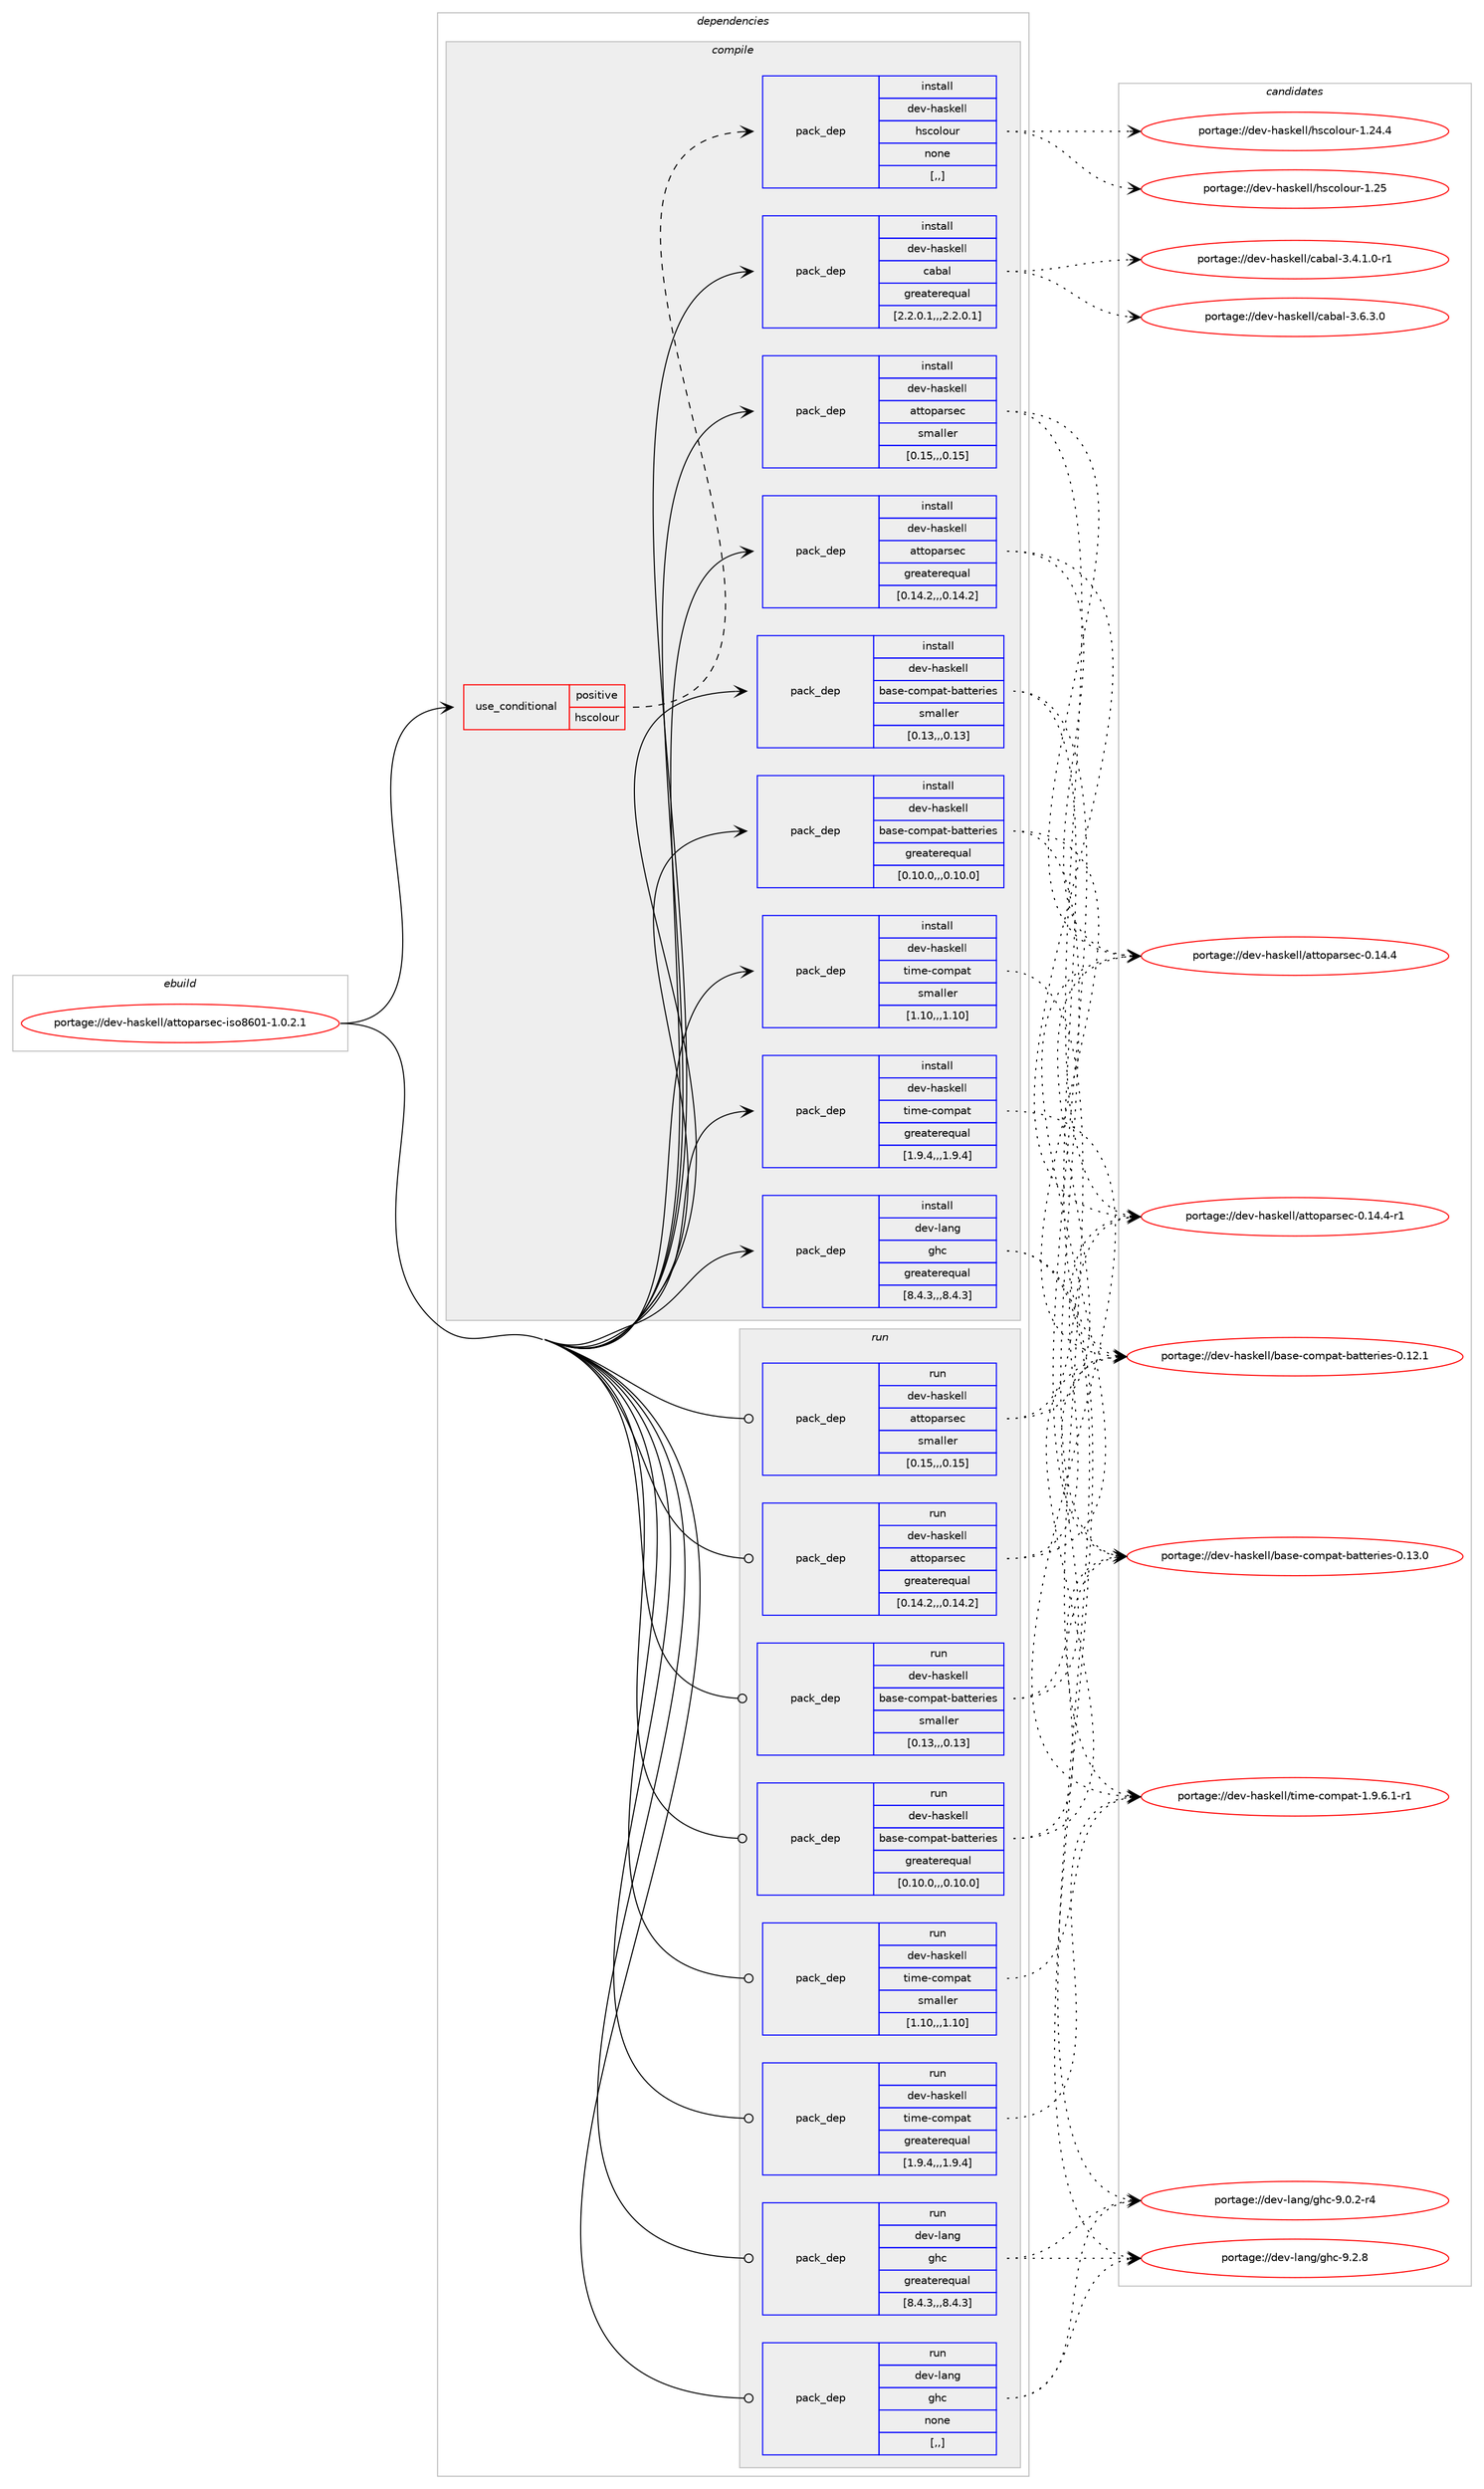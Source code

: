 digraph prolog {

# *************
# Graph options
# *************

newrank=true;
concentrate=true;
compound=true;
graph [rankdir=LR,fontname=Helvetica,fontsize=10,ranksep=1.5];#, ranksep=2.5, nodesep=0.2];
edge  [arrowhead=vee];
node  [fontname=Helvetica,fontsize=10];

# **********
# The ebuild
# **********

subgraph cluster_leftcol {
color=gray;
label=<<i>ebuild</i>>;
id [label="portage://dev-haskell/attoparsec-iso8601-1.0.2.1", color=red, width=4, href="../dev-haskell/attoparsec-iso8601-1.0.2.1.svg"];
}

# ****************
# The dependencies
# ****************

subgraph cluster_midcol {
color=gray;
label=<<i>dependencies</i>>;
subgraph cluster_compile {
fillcolor="#eeeeee";
style=filled;
label=<<i>compile</i>>;
subgraph cond150227 {
dependency570837 [label=<<TABLE BORDER="0" CELLBORDER="1" CELLSPACING="0" CELLPADDING="4"><TR><TD ROWSPAN="3" CELLPADDING="10">use_conditional</TD></TR><TR><TD>positive</TD></TR><TR><TD>hscolour</TD></TR></TABLE>>, shape=none, color=red];
subgraph pack416048 {
dependency570838 [label=<<TABLE BORDER="0" CELLBORDER="1" CELLSPACING="0" CELLPADDING="4" WIDTH="220"><TR><TD ROWSPAN="6" CELLPADDING="30">pack_dep</TD></TR><TR><TD WIDTH="110">install</TD></TR><TR><TD>dev-haskell</TD></TR><TR><TD>hscolour</TD></TR><TR><TD>none</TD></TR><TR><TD>[,,]</TD></TR></TABLE>>, shape=none, color=blue];
}
dependency570837:e -> dependency570838:w [weight=20,style="dashed",arrowhead="vee"];
}
id:e -> dependency570837:w [weight=20,style="solid",arrowhead="vee"];
subgraph pack416049 {
dependency570839 [label=<<TABLE BORDER="0" CELLBORDER="1" CELLSPACING="0" CELLPADDING="4" WIDTH="220"><TR><TD ROWSPAN="6" CELLPADDING="30">pack_dep</TD></TR><TR><TD WIDTH="110">install</TD></TR><TR><TD>dev-haskell</TD></TR><TR><TD>attoparsec</TD></TR><TR><TD>greaterequal</TD></TR><TR><TD>[0.14.2,,,0.14.2]</TD></TR></TABLE>>, shape=none, color=blue];
}
id:e -> dependency570839:w [weight=20,style="solid",arrowhead="vee"];
subgraph pack416050 {
dependency570840 [label=<<TABLE BORDER="0" CELLBORDER="1" CELLSPACING="0" CELLPADDING="4" WIDTH="220"><TR><TD ROWSPAN="6" CELLPADDING="30">pack_dep</TD></TR><TR><TD WIDTH="110">install</TD></TR><TR><TD>dev-haskell</TD></TR><TR><TD>attoparsec</TD></TR><TR><TD>smaller</TD></TR><TR><TD>[0.15,,,0.15]</TD></TR></TABLE>>, shape=none, color=blue];
}
id:e -> dependency570840:w [weight=20,style="solid",arrowhead="vee"];
subgraph pack416051 {
dependency570841 [label=<<TABLE BORDER="0" CELLBORDER="1" CELLSPACING="0" CELLPADDING="4" WIDTH="220"><TR><TD ROWSPAN="6" CELLPADDING="30">pack_dep</TD></TR><TR><TD WIDTH="110">install</TD></TR><TR><TD>dev-haskell</TD></TR><TR><TD>base-compat-batteries</TD></TR><TR><TD>greaterequal</TD></TR><TR><TD>[0.10.0,,,0.10.0]</TD></TR></TABLE>>, shape=none, color=blue];
}
id:e -> dependency570841:w [weight=20,style="solid",arrowhead="vee"];
subgraph pack416052 {
dependency570842 [label=<<TABLE BORDER="0" CELLBORDER="1" CELLSPACING="0" CELLPADDING="4" WIDTH="220"><TR><TD ROWSPAN="6" CELLPADDING="30">pack_dep</TD></TR><TR><TD WIDTH="110">install</TD></TR><TR><TD>dev-haskell</TD></TR><TR><TD>base-compat-batteries</TD></TR><TR><TD>smaller</TD></TR><TR><TD>[0.13,,,0.13]</TD></TR></TABLE>>, shape=none, color=blue];
}
id:e -> dependency570842:w [weight=20,style="solid",arrowhead="vee"];
subgraph pack416053 {
dependency570843 [label=<<TABLE BORDER="0" CELLBORDER="1" CELLSPACING="0" CELLPADDING="4" WIDTH="220"><TR><TD ROWSPAN="6" CELLPADDING="30">pack_dep</TD></TR><TR><TD WIDTH="110">install</TD></TR><TR><TD>dev-haskell</TD></TR><TR><TD>cabal</TD></TR><TR><TD>greaterequal</TD></TR><TR><TD>[2.2.0.1,,,2.2.0.1]</TD></TR></TABLE>>, shape=none, color=blue];
}
id:e -> dependency570843:w [weight=20,style="solid",arrowhead="vee"];
subgraph pack416054 {
dependency570844 [label=<<TABLE BORDER="0" CELLBORDER="1" CELLSPACING="0" CELLPADDING="4" WIDTH="220"><TR><TD ROWSPAN="6" CELLPADDING="30">pack_dep</TD></TR><TR><TD WIDTH="110">install</TD></TR><TR><TD>dev-haskell</TD></TR><TR><TD>time-compat</TD></TR><TR><TD>greaterequal</TD></TR><TR><TD>[1.9.4,,,1.9.4]</TD></TR></TABLE>>, shape=none, color=blue];
}
id:e -> dependency570844:w [weight=20,style="solid",arrowhead="vee"];
subgraph pack416055 {
dependency570845 [label=<<TABLE BORDER="0" CELLBORDER="1" CELLSPACING="0" CELLPADDING="4" WIDTH="220"><TR><TD ROWSPAN="6" CELLPADDING="30">pack_dep</TD></TR><TR><TD WIDTH="110">install</TD></TR><TR><TD>dev-haskell</TD></TR><TR><TD>time-compat</TD></TR><TR><TD>smaller</TD></TR><TR><TD>[1.10,,,1.10]</TD></TR></TABLE>>, shape=none, color=blue];
}
id:e -> dependency570845:w [weight=20,style="solid",arrowhead="vee"];
subgraph pack416056 {
dependency570846 [label=<<TABLE BORDER="0" CELLBORDER="1" CELLSPACING="0" CELLPADDING="4" WIDTH="220"><TR><TD ROWSPAN="6" CELLPADDING="30">pack_dep</TD></TR><TR><TD WIDTH="110">install</TD></TR><TR><TD>dev-lang</TD></TR><TR><TD>ghc</TD></TR><TR><TD>greaterequal</TD></TR><TR><TD>[8.4.3,,,8.4.3]</TD></TR></TABLE>>, shape=none, color=blue];
}
id:e -> dependency570846:w [weight=20,style="solid",arrowhead="vee"];
}
subgraph cluster_compileandrun {
fillcolor="#eeeeee";
style=filled;
label=<<i>compile and run</i>>;
}
subgraph cluster_run {
fillcolor="#eeeeee";
style=filled;
label=<<i>run</i>>;
subgraph pack416057 {
dependency570847 [label=<<TABLE BORDER="0" CELLBORDER="1" CELLSPACING="0" CELLPADDING="4" WIDTH="220"><TR><TD ROWSPAN="6" CELLPADDING="30">pack_dep</TD></TR><TR><TD WIDTH="110">run</TD></TR><TR><TD>dev-haskell</TD></TR><TR><TD>attoparsec</TD></TR><TR><TD>greaterequal</TD></TR><TR><TD>[0.14.2,,,0.14.2]</TD></TR></TABLE>>, shape=none, color=blue];
}
id:e -> dependency570847:w [weight=20,style="solid",arrowhead="odot"];
subgraph pack416058 {
dependency570848 [label=<<TABLE BORDER="0" CELLBORDER="1" CELLSPACING="0" CELLPADDING="4" WIDTH="220"><TR><TD ROWSPAN="6" CELLPADDING="30">pack_dep</TD></TR><TR><TD WIDTH="110">run</TD></TR><TR><TD>dev-haskell</TD></TR><TR><TD>attoparsec</TD></TR><TR><TD>smaller</TD></TR><TR><TD>[0.15,,,0.15]</TD></TR></TABLE>>, shape=none, color=blue];
}
id:e -> dependency570848:w [weight=20,style="solid",arrowhead="odot"];
subgraph pack416059 {
dependency570849 [label=<<TABLE BORDER="0" CELLBORDER="1" CELLSPACING="0" CELLPADDING="4" WIDTH="220"><TR><TD ROWSPAN="6" CELLPADDING="30">pack_dep</TD></TR><TR><TD WIDTH="110">run</TD></TR><TR><TD>dev-haskell</TD></TR><TR><TD>base-compat-batteries</TD></TR><TR><TD>greaterequal</TD></TR><TR><TD>[0.10.0,,,0.10.0]</TD></TR></TABLE>>, shape=none, color=blue];
}
id:e -> dependency570849:w [weight=20,style="solid",arrowhead="odot"];
subgraph pack416060 {
dependency570850 [label=<<TABLE BORDER="0" CELLBORDER="1" CELLSPACING="0" CELLPADDING="4" WIDTH="220"><TR><TD ROWSPAN="6" CELLPADDING="30">pack_dep</TD></TR><TR><TD WIDTH="110">run</TD></TR><TR><TD>dev-haskell</TD></TR><TR><TD>base-compat-batteries</TD></TR><TR><TD>smaller</TD></TR><TR><TD>[0.13,,,0.13]</TD></TR></TABLE>>, shape=none, color=blue];
}
id:e -> dependency570850:w [weight=20,style="solid",arrowhead="odot"];
subgraph pack416061 {
dependency570851 [label=<<TABLE BORDER="0" CELLBORDER="1" CELLSPACING="0" CELLPADDING="4" WIDTH="220"><TR><TD ROWSPAN="6" CELLPADDING="30">pack_dep</TD></TR><TR><TD WIDTH="110">run</TD></TR><TR><TD>dev-haskell</TD></TR><TR><TD>time-compat</TD></TR><TR><TD>greaterequal</TD></TR><TR><TD>[1.9.4,,,1.9.4]</TD></TR></TABLE>>, shape=none, color=blue];
}
id:e -> dependency570851:w [weight=20,style="solid",arrowhead="odot"];
subgraph pack416062 {
dependency570852 [label=<<TABLE BORDER="0" CELLBORDER="1" CELLSPACING="0" CELLPADDING="4" WIDTH="220"><TR><TD ROWSPAN="6" CELLPADDING="30">pack_dep</TD></TR><TR><TD WIDTH="110">run</TD></TR><TR><TD>dev-haskell</TD></TR><TR><TD>time-compat</TD></TR><TR><TD>smaller</TD></TR><TR><TD>[1.10,,,1.10]</TD></TR></TABLE>>, shape=none, color=blue];
}
id:e -> dependency570852:w [weight=20,style="solid",arrowhead="odot"];
subgraph pack416063 {
dependency570853 [label=<<TABLE BORDER="0" CELLBORDER="1" CELLSPACING="0" CELLPADDING="4" WIDTH="220"><TR><TD ROWSPAN="6" CELLPADDING="30">pack_dep</TD></TR><TR><TD WIDTH="110">run</TD></TR><TR><TD>dev-lang</TD></TR><TR><TD>ghc</TD></TR><TR><TD>greaterequal</TD></TR><TR><TD>[8.4.3,,,8.4.3]</TD></TR></TABLE>>, shape=none, color=blue];
}
id:e -> dependency570853:w [weight=20,style="solid",arrowhead="odot"];
subgraph pack416064 {
dependency570854 [label=<<TABLE BORDER="0" CELLBORDER="1" CELLSPACING="0" CELLPADDING="4" WIDTH="220"><TR><TD ROWSPAN="6" CELLPADDING="30">pack_dep</TD></TR><TR><TD WIDTH="110">run</TD></TR><TR><TD>dev-lang</TD></TR><TR><TD>ghc</TD></TR><TR><TD>none</TD></TR><TR><TD>[,,]</TD></TR></TABLE>>, shape=none, color=blue];
}
id:e -> dependency570854:w [weight=20,style="solid",arrowhead="odot"];
}
}

# **************
# The candidates
# **************

subgraph cluster_choices {
rank=same;
color=gray;
label=<<i>candidates</i>>;

subgraph choice416048 {
color=black;
nodesep=1;
choice100101118451049711510710110810847104115991111081111171144549465053 [label="portage://dev-haskell/hscolour-1.25", color=red, width=4,href="../dev-haskell/hscolour-1.25.svg"];
choice1001011184510497115107101108108471041159911110811111711445494650524652 [label="portage://dev-haskell/hscolour-1.24.4", color=red, width=4,href="../dev-haskell/hscolour-1.24.4.svg"];
dependency570838:e -> choice100101118451049711510710110810847104115991111081111171144549465053:w [style=dotted,weight="100"];
dependency570838:e -> choice1001011184510497115107101108108471041159911110811111711445494650524652:w [style=dotted,weight="100"];
}
subgraph choice416049 {
color=black;
nodesep=1;
choice100101118451049711510710110810847971161161111129711411510199454846495246524511449 [label="portage://dev-haskell/attoparsec-0.14.4-r1", color=red, width=4,href="../dev-haskell/attoparsec-0.14.4-r1.svg"];
choice10010111845104971151071011081084797116116111112971141151019945484649524652 [label="portage://dev-haskell/attoparsec-0.14.4", color=red, width=4,href="../dev-haskell/attoparsec-0.14.4.svg"];
dependency570839:e -> choice100101118451049711510710110810847971161161111129711411510199454846495246524511449:w [style=dotted,weight="100"];
dependency570839:e -> choice10010111845104971151071011081084797116116111112971141151019945484649524652:w [style=dotted,weight="100"];
}
subgraph choice416050 {
color=black;
nodesep=1;
choice100101118451049711510710110810847971161161111129711411510199454846495246524511449 [label="portage://dev-haskell/attoparsec-0.14.4-r1", color=red, width=4,href="../dev-haskell/attoparsec-0.14.4-r1.svg"];
choice10010111845104971151071011081084797116116111112971141151019945484649524652 [label="portage://dev-haskell/attoparsec-0.14.4", color=red, width=4,href="../dev-haskell/attoparsec-0.14.4.svg"];
dependency570840:e -> choice100101118451049711510710110810847971161161111129711411510199454846495246524511449:w [style=dotted,weight="100"];
dependency570840:e -> choice10010111845104971151071011081084797116116111112971141151019945484649524652:w [style=dotted,weight="100"];
}
subgraph choice416051 {
color=black;
nodesep=1;
choice100101118451049711510710110810847989711510145991111091129711645989711611610111410510111545484649514648 [label="portage://dev-haskell/base-compat-batteries-0.13.0", color=red, width=4,href="../dev-haskell/base-compat-batteries-0.13.0.svg"];
choice100101118451049711510710110810847989711510145991111091129711645989711611610111410510111545484649504649 [label="portage://dev-haskell/base-compat-batteries-0.12.1", color=red, width=4,href="../dev-haskell/base-compat-batteries-0.12.1.svg"];
dependency570841:e -> choice100101118451049711510710110810847989711510145991111091129711645989711611610111410510111545484649514648:w [style=dotted,weight="100"];
dependency570841:e -> choice100101118451049711510710110810847989711510145991111091129711645989711611610111410510111545484649504649:w [style=dotted,weight="100"];
}
subgraph choice416052 {
color=black;
nodesep=1;
choice100101118451049711510710110810847989711510145991111091129711645989711611610111410510111545484649514648 [label="portage://dev-haskell/base-compat-batteries-0.13.0", color=red, width=4,href="../dev-haskell/base-compat-batteries-0.13.0.svg"];
choice100101118451049711510710110810847989711510145991111091129711645989711611610111410510111545484649504649 [label="portage://dev-haskell/base-compat-batteries-0.12.1", color=red, width=4,href="../dev-haskell/base-compat-batteries-0.12.1.svg"];
dependency570842:e -> choice100101118451049711510710110810847989711510145991111091129711645989711611610111410510111545484649514648:w [style=dotted,weight="100"];
dependency570842:e -> choice100101118451049711510710110810847989711510145991111091129711645989711611610111410510111545484649504649:w [style=dotted,weight="100"];
}
subgraph choice416053 {
color=black;
nodesep=1;
choice100101118451049711510710110810847999798971084551465446514648 [label="portage://dev-haskell/cabal-3.6.3.0", color=red, width=4,href="../dev-haskell/cabal-3.6.3.0.svg"];
choice1001011184510497115107101108108479997989710845514652464946484511449 [label="portage://dev-haskell/cabal-3.4.1.0-r1", color=red, width=4,href="../dev-haskell/cabal-3.4.1.0-r1.svg"];
dependency570843:e -> choice100101118451049711510710110810847999798971084551465446514648:w [style=dotted,weight="100"];
dependency570843:e -> choice1001011184510497115107101108108479997989710845514652464946484511449:w [style=dotted,weight="100"];
}
subgraph choice416054 {
color=black;
nodesep=1;
choice10010111845104971151071011081084711610510910145991111091129711645494657465446494511449 [label="portage://dev-haskell/time-compat-1.9.6.1-r1", color=red, width=4,href="../dev-haskell/time-compat-1.9.6.1-r1.svg"];
dependency570844:e -> choice10010111845104971151071011081084711610510910145991111091129711645494657465446494511449:w [style=dotted,weight="100"];
}
subgraph choice416055 {
color=black;
nodesep=1;
choice10010111845104971151071011081084711610510910145991111091129711645494657465446494511449 [label="portage://dev-haskell/time-compat-1.9.6.1-r1", color=red, width=4,href="../dev-haskell/time-compat-1.9.6.1-r1.svg"];
dependency570845:e -> choice10010111845104971151071011081084711610510910145991111091129711645494657465446494511449:w [style=dotted,weight="100"];
}
subgraph choice416056 {
color=black;
nodesep=1;
choice10010111845108971101034710310499455746504656 [label="portage://dev-lang/ghc-9.2.8", color=red, width=4,href="../dev-lang/ghc-9.2.8.svg"];
choice100101118451089711010347103104994557464846504511452 [label="portage://dev-lang/ghc-9.0.2-r4", color=red, width=4,href="../dev-lang/ghc-9.0.2-r4.svg"];
dependency570846:e -> choice10010111845108971101034710310499455746504656:w [style=dotted,weight="100"];
dependency570846:e -> choice100101118451089711010347103104994557464846504511452:w [style=dotted,weight="100"];
}
subgraph choice416057 {
color=black;
nodesep=1;
choice100101118451049711510710110810847971161161111129711411510199454846495246524511449 [label="portage://dev-haskell/attoparsec-0.14.4-r1", color=red, width=4,href="../dev-haskell/attoparsec-0.14.4-r1.svg"];
choice10010111845104971151071011081084797116116111112971141151019945484649524652 [label="portage://dev-haskell/attoparsec-0.14.4", color=red, width=4,href="../dev-haskell/attoparsec-0.14.4.svg"];
dependency570847:e -> choice100101118451049711510710110810847971161161111129711411510199454846495246524511449:w [style=dotted,weight="100"];
dependency570847:e -> choice10010111845104971151071011081084797116116111112971141151019945484649524652:w [style=dotted,weight="100"];
}
subgraph choice416058 {
color=black;
nodesep=1;
choice100101118451049711510710110810847971161161111129711411510199454846495246524511449 [label="portage://dev-haskell/attoparsec-0.14.4-r1", color=red, width=4,href="../dev-haskell/attoparsec-0.14.4-r1.svg"];
choice10010111845104971151071011081084797116116111112971141151019945484649524652 [label="portage://dev-haskell/attoparsec-0.14.4", color=red, width=4,href="../dev-haskell/attoparsec-0.14.4.svg"];
dependency570848:e -> choice100101118451049711510710110810847971161161111129711411510199454846495246524511449:w [style=dotted,weight="100"];
dependency570848:e -> choice10010111845104971151071011081084797116116111112971141151019945484649524652:w [style=dotted,weight="100"];
}
subgraph choice416059 {
color=black;
nodesep=1;
choice100101118451049711510710110810847989711510145991111091129711645989711611610111410510111545484649514648 [label="portage://dev-haskell/base-compat-batteries-0.13.0", color=red, width=4,href="../dev-haskell/base-compat-batteries-0.13.0.svg"];
choice100101118451049711510710110810847989711510145991111091129711645989711611610111410510111545484649504649 [label="portage://dev-haskell/base-compat-batteries-0.12.1", color=red, width=4,href="../dev-haskell/base-compat-batteries-0.12.1.svg"];
dependency570849:e -> choice100101118451049711510710110810847989711510145991111091129711645989711611610111410510111545484649514648:w [style=dotted,weight="100"];
dependency570849:e -> choice100101118451049711510710110810847989711510145991111091129711645989711611610111410510111545484649504649:w [style=dotted,weight="100"];
}
subgraph choice416060 {
color=black;
nodesep=1;
choice100101118451049711510710110810847989711510145991111091129711645989711611610111410510111545484649514648 [label="portage://dev-haskell/base-compat-batteries-0.13.0", color=red, width=4,href="../dev-haskell/base-compat-batteries-0.13.0.svg"];
choice100101118451049711510710110810847989711510145991111091129711645989711611610111410510111545484649504649 [label="portage://dev-haskell/base-compat-batteries-0.12.1", color=red, width=4,href="../dev-haskell/base-compat-batteries-0.12.1.svg"];
dependency570850:e -> choice100101118451049711510710110810847989711510145991111091129711645989711611610111410510111545484649514648:w [style=dotted,weight="100"];
dependency570850:e -> choice100101118451049711510710110810847989711510145991111091129711645989711611610111410510111545484649504649:w [style=dotted,weight="100"];
}
subgraph choice416061 {
color=black;
nodesep=1;
choice10010111845104971151071011081084711610510910145991111091129711645494657465446494511449 [label="portage://dev-haskell/time-compat-1.9.6.1-r1", color=red, width=4,href="../dev-haskell/time-compat-1.9.6.1-r1.svg"];
dependency570851:e -> choice10010111845104971151071011081084711610510910145991111091129711645494657465446494511449:w [style=dotted,weight="100"];
}
subgraph choice416062 {
color=black;
nodesep=1;
choice10010111845104971151071011081084711610510910145991111091129711645494657465446494511449 [label="portage://dev-haskell/time-compat-1.9.6.1-r1", color=red, width=4,href="../dev-haskell/time-compat-1.9.6.1-r1.svg"];
dependency570852:e -> choice10010111845104971151071011081084711610510910145991111091129711645494657465446494511449:w [style=dotted,weight="100"];
}
subgraph choice416063 {
color=black;
nodesep=1;
choice10010111845108971101034710310499455746504656 [label="portage://dev-lang/ghc-9.2.8", color=red, width=4,href="../dev-lang/ghc-9.2.8.svg"];
choice100101118451089711010347103104994557464846504511452 [label="portage://dev-lang/ghc-9.0.2-r4", color=red, width=4,href="../dev-lang/ghc-9.0.2-r4.svg"];
dependency570853:e -> choice10010111845108971101034710310499455746504656:w [style=dotted,weight="100"];
dependency570853:e -> choice100101118451089711010347103104994557464846504511452:w [style=dotted,weight="100"];
}
subgraph choice416064 {
color=black;
nodesep=1;
choice10010111845108971101034710310499455746504656 [label="portage://dev-lang/ghc-9.2.8", color=red, width=4,href="../dev-lang/ghc-9.2.8.svg"];
choice100101118451089711010347103104994557464846504511452 [label="portage://dev-lang/ghc-9.0.2-r4", color=red, width=4,href="../dev-lang/ghc-9.0.2-r4.svg"];
dependency570854:e -> choice10010111845108971101034710310499455746504656:w [style=dotted,weight="100"];
dependency570854:e -> choice100101118451089711010347103104994557464846504511452:w [style=dotted,weight="100"];
}
}

}
